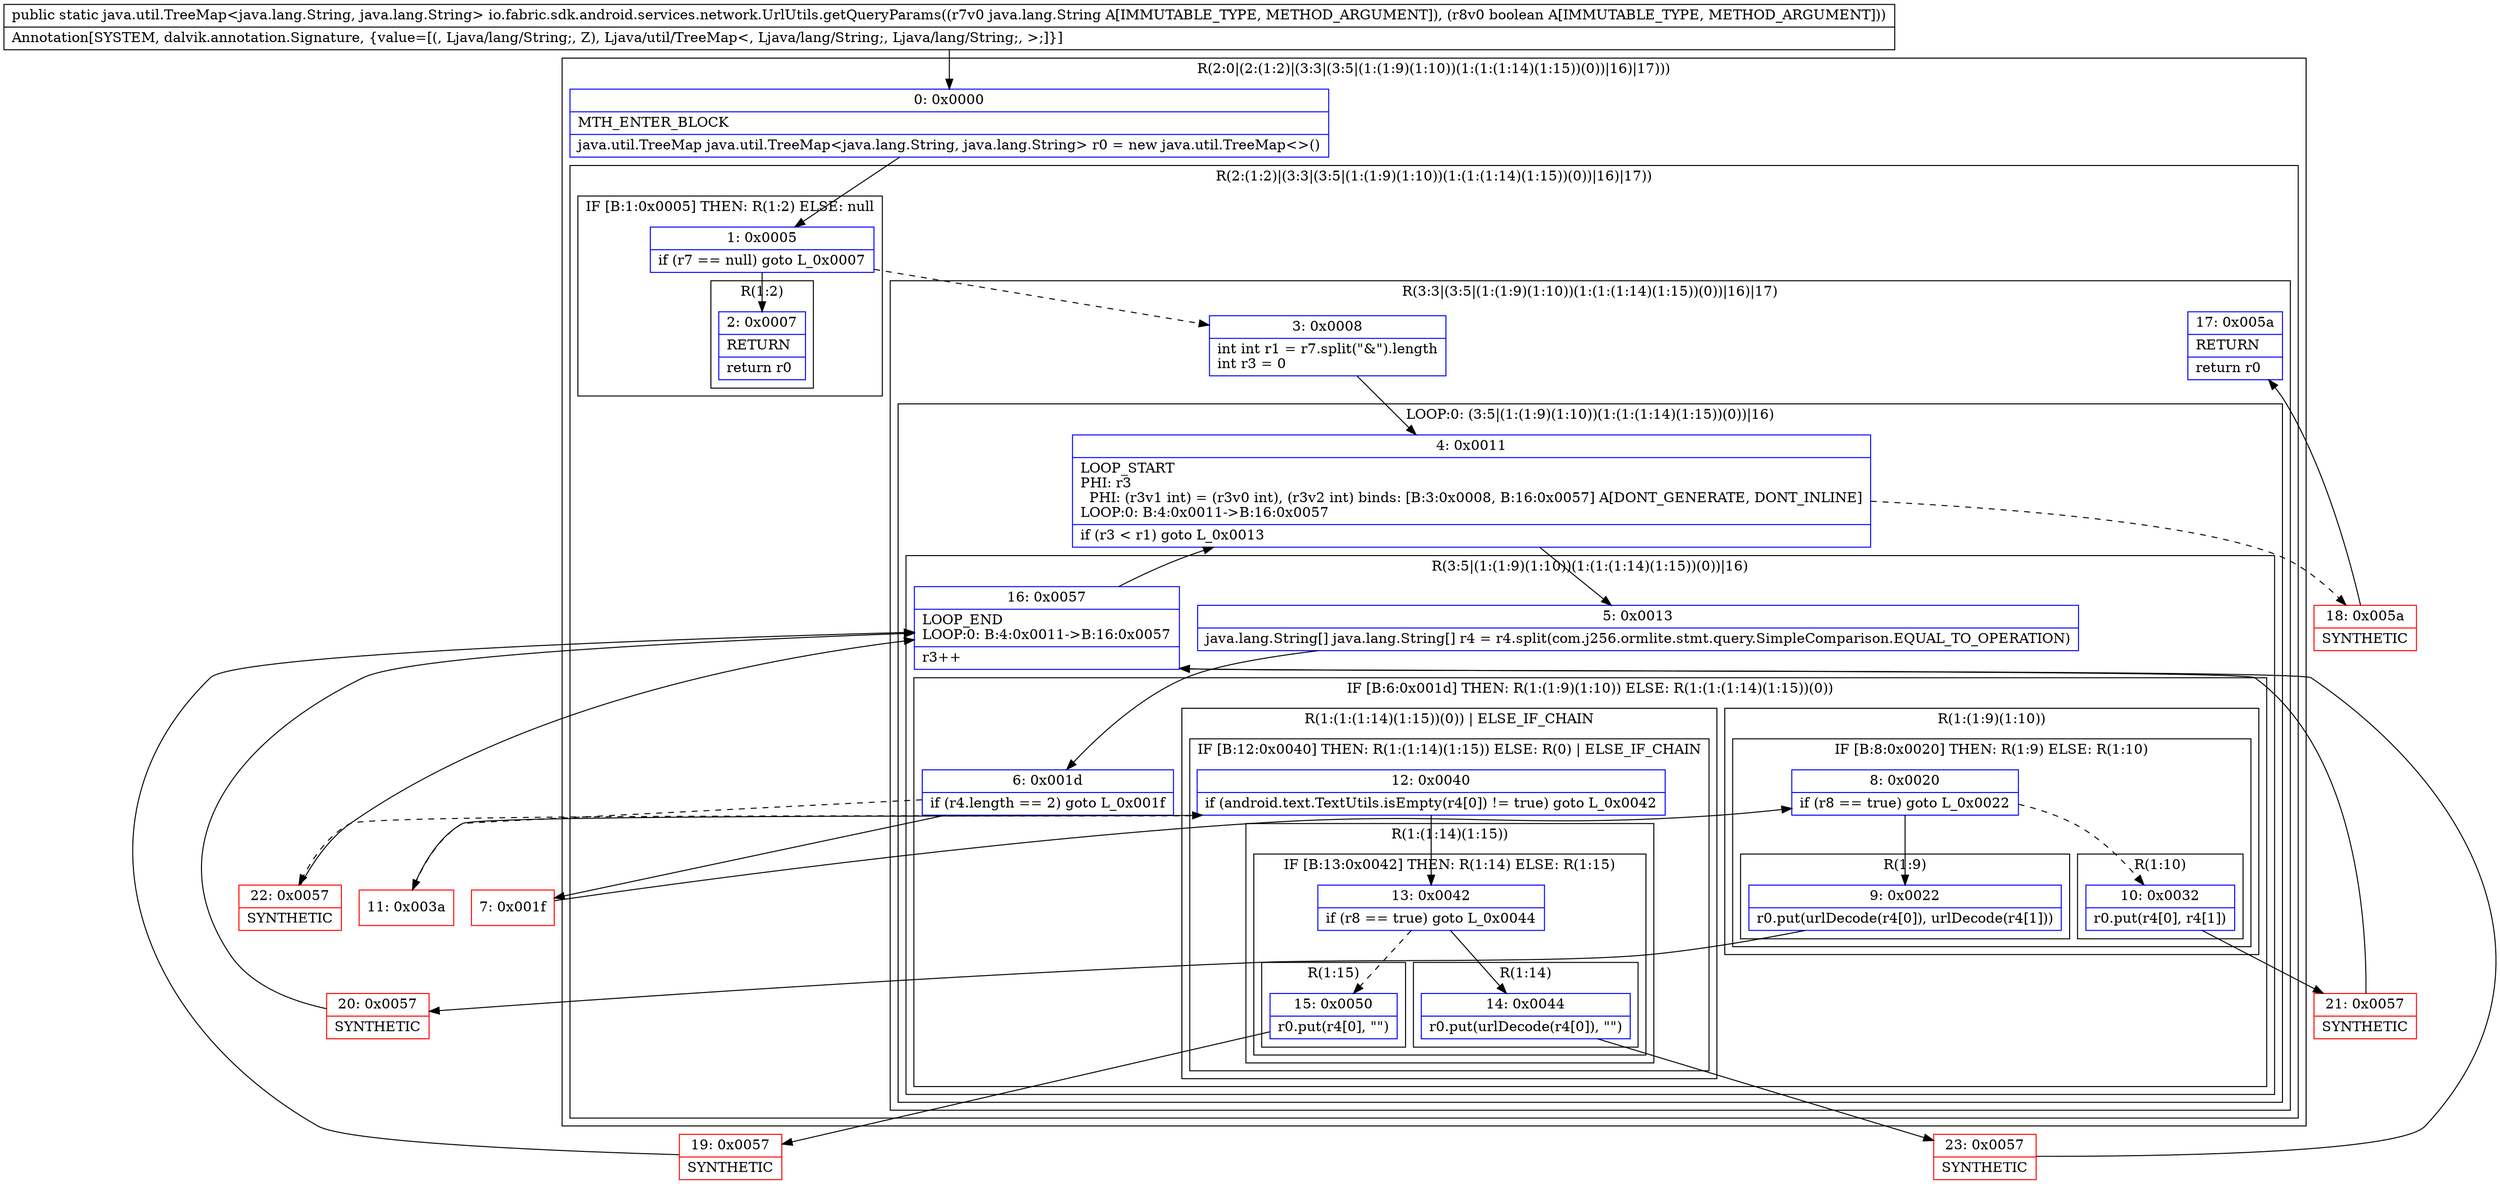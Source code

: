 digraph "CFG forio.fabric.sdk.android.services.network.UrlUtils.getQueryParams(Ljava\/lang\/String;Z)Ljava\/util\/TreeMap;" {
subgraph cluster_Region_1129573559 {
label = "R(2:0|(2:(1:2)|(3:3|(3:5|(1:(1:9)(1:10))(1:(1:(1:14)(1:15))(0))|16)|17)))";
node [shape=record,color=blue];
Node_0 [shape=record,label="{0\:\ 0x0000|MTH_ENTER_BLOCK\l|java.util.TreeMap java.util.TreeMap\<java.lang.String, java.lang.String\> r0 = new java.util.TreeMap\<\>()\l}"];
subgraph cluster_Region_922467918 {
label = "R(2:(1:2)|(3:3|(3:5|(1:(1:9)(1:10))(1:(1:(1:14)(1:15))(0))|16)|17))";
node [shape=record,color=blue];
subgraph cluster_IfRegion_300508719 {
label = "IF [B:1:0x0005] THEN: R(1:2) ELSE: null";
node [shape=record,color=blue];
Node_1 [shape=record,label="{1\:\ 0x0005|if (r7 == null) goto L_0x0007\l}"];
subgraph cluster_Region_961430839 {
label = "R(1:2)";
node [shape=record,color=blue];
Node_2 [shape=record,label="{2\:\ 0x0007|RETURN\l|return r0\l}"];
}
}
subgraph cluster_Region_4564698 {
label = "R(3:3|(3:5|(1:(1:9)(1:10))(1:(1:(1:14)(1:15))(0))|16)|17)";
node [shape=record,color=blue];
Node_3 [shape=record,label="{3\:\ 0x0008|int int r1 = r7.split(\"&\").length\lint r3 = 0\l}"];
subgraph cluster_LoopRegion_1245056088 {
label = "LOOP:0: (3:5|(1:(1:9)(1:10))(1:(1:(1:14)(1:15))(0))|16)";
node [shape=record,color=blue];
Node_4 [shape=record,label="{4\:\ 0x0011|LOOP_START\lPHI: r3 \l  PHI: (r3v1 int) = (r3v0 int), (r3v2 int) binds: [B:3:0x0008, B:16:0x0057] A[DONT_GENERATE, DONT_INLINE]\lLOOP:0: B:4:0x0011\-\>B:16:0x0057\l|if (r3 \< r1) goto L_0x0013\l}"];
subgraph cluster_Region_1279199757 {
label = "R(3:5|(1:(1:9)(1:10))(1:(1:(1:14)(1:15))(0))|16)";
node [shape=record,color=blue];
Node_5 [shape=record,label="{5\:\ 0x0013|java.lang.String[] java.lang.String[] r4 = r4.split(com.j256.ormlite.stmt.query.SimpleComparison.EQUAL_TO_OPERATION)\l}"];
subgraph cluster_IfRegion_257846357 {
label = "IF [B:6:0x001d] THEN: R(1:(1:9)(1:10)) ELSE: R(1:(1:(1:14)(1:15))(0))";
node [shape=record,color=blue];
Node_6 [shape=record,label="{6\:\ 0x001d|if (r4.length == 2) goto L_0x001f\l}"];
subgraph cluster_Region_371182623 {
label = "R(1:(1:9)(1:10))";
node [shape=record,color=blue];
subgraph cluster_IfRegion_2105350492 {
label = "IF [B:8:0x0020] THEN: R(1:9) ELSE: R(1:10)";
node [shape=record,color=blue];
Node_8 [shape=record,label="{8\:\ 0x0020|if (r8 == true) goto L_0x0022\l}"];
subgraph cluster_Region_1113035222 {
label = "R(1:9)";
node [shape=record,color=blue];
Node_9 [shape=record,label="{9\:\ 0x0022|r0.put(urlDecode(r4[0]), urlDecode(r4[1]))\l}"];
}
subgraph cluster_Region_1772401221 {
label = "R(1:10)";
node [shape=record,color=blue];
Node_10 [shape=record,label="{10\:\ 0x0032|r0.put(r4[0], r4[1])\l}"];
}
}
}
subgraph cluster_Region_662683842 {
label = "R(1:(1:(1:14)(1:15))(0)) | ELSE_IF_CHAIN\l";
node [shape=record,color=blue];
subgraph cluster_IfRegion_1675577622 {
label = "IF [B:12:0x0040] THEN: R(1:(1:14)(1:15)) ELSE: R(0) | ELSE_IF_CHAIN\l";
node [shape=record,color=blue];
Node_12 [shape=record,label="{12\:\ 0x0040|if (android.text.TextUtils.isEmpty(r4[0]) != true) goto L_0x0042\l}"];
subgraph cluster_Region_1574001849 {
label = "R(1:(1:14)(1:15))";
node [shape=record,color=blue];
subgraph cluster_IfRegion_902171688 {
label = "IF [B:13:0x0042] THEN: R(1:14) ELSE: R(1:15)";
node [shape=record,color=blue];
Node_13 [shape=record,label="{13\:\ 0x0042|if (r8 == true) goto L_0x0044\l}"];
subgraph cluster_Region_902749586 {
label = "R(1:14)";
node [shape=record,color=blue];
Node_14 [shape=record,label="{14\:\ 0x0044|r0.put(urlDecode(r4[0]), \"\")\l}"];
}
subgraph cluster_Region_2120368609 {
label = "R(1:15)";
node [shape=record,color=blue];
Node_15 [shape=record,label="{15\:\ 0x0050|r0.put(r4[0], \"\")\l}"];
}
}
}
subgraph cluster_Region_543446069 {
label = "R(0)";
node [shape=record,color=blue];
}
}
}
}
Node_16 [shape=record,label="{16\:\ 0x0057|LOOP_END\lLOOP:0: B:4:0x0011\-\>B:16:0x0057\l|r3++\l}"];
}
}
Node_17 [shape=record,label="{17\:\ 0x005a|RETURN\l|return r0\l}"];
}
}
}
Node_7 [shape=record,color=red,label="{7\:\ 0x001f}"];
Node_11 [shape=record,color=red,label="{11\:\ 0x003a}"];
Node_18 [shape=record,color=red,label="{18\:\ 0x005a|SYNTHETIC\l}"];
Node_19 [shape=record,color=red,label="{19\:\ 0x0057|SYNTHETIC\l}"];
Node_20 [shape=record,color=red,label="{20\:\ 0x0057|SYNTHETIC\l}"];
Node_21 [shape=record,color=red,label="{21\:\ 0x0057|SYNTHETIC\l}"];
Node_22 [shape=record,color=red,label="{22\:\ 0x0057|SYNTHETIC\l}"];
Node_23 [shape=record,color=red,label="{23\:\ 0x0057|SYNTHETIC\l}"];
MethodNode[shape=record,label="{public static java.util.TreeMap\<java.lang.String, java.lang.String\> io.fabric.sdk.android.services.network.UrlUtils.getQueryParams((r7v0 java.lang.String A[IMMUTABLE_TYPE, METHOD_ARGUMENT]), (r8v0 boolean A[IMMUTABLE_TYPE, METHOD_ARGUMENT]))  | Annotation[SYSTEM, dalvik.annotation.Signature, \{value=[(, Ljava\/lang\/String;, Z), Ljava\/util\/TreeMap\<, Ljava\/lang\/String;, Ljava\/lang\/String;, \>;]\}]\l}"];
MethodNode -> Node_0;
Node_0 -> Node_1;
Node_1 -> Node_2;
Node_1 -> Node_3[style=dashed];
Node_3 -> Node_4;
Node_4 -> Node_5;
Node_4 -> Node_18[style=dashed];
Node_5 -> Node_6;
Node_6 -> Node_7;
Node_6 -> Node_11[style=dashed];
Node_8 -> Node_9;
Node_8 -> Node_10[style=dashed];
Node_9 -> Node_20;
Node_10 -> Node_21;
Node_12 -> Node_13;
Node_12 -> Node_22[style=dashed];
Node_13 -> Node_14;
Node_13 -> Node_15[style=dashed];
Node_14 -> Node_23;
Node_15 -> Node_19;
Node_16 -> Node_4;
Node_7 -> Node_8;
Node_11 -> Node_12;
Node_18 -> Node_17;
Node_19 -> Node_16;
Node_20 -> Node_16;
Node_21 -> Node_16;
Node_22 -> Node_16;
Node_23 -> Node_16;
}

